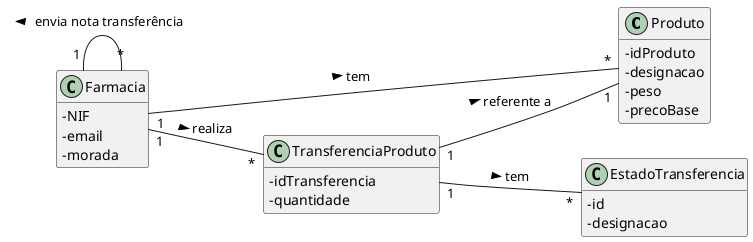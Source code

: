 @startuml
skinparam classAttributeIconSize 0
hide methods
left to right direction

class Produto {
  -idProduto
  -designacao
  -peso
  -precoBase
}

class TransferenciaProduto {
  -idTransferencia
  -quantidade
}

class EstadoTransferencia {
  -id
  -designacao
}

class Farmacia {
  -NIF
  -email
  -morada
}

Farmacia "1" -- "*" Farmacia: envia nota transferência >
Farmacia "1" -- "*" Produto: tem >

Farmacia "1" -- "*" TransferenciaProduto: realiza >
TransferenciaProduto "1" -- "*" EstadoTransferencia: tem >
TransferenciaProduto "1" -- "1" Produto: referente a >

@enduml